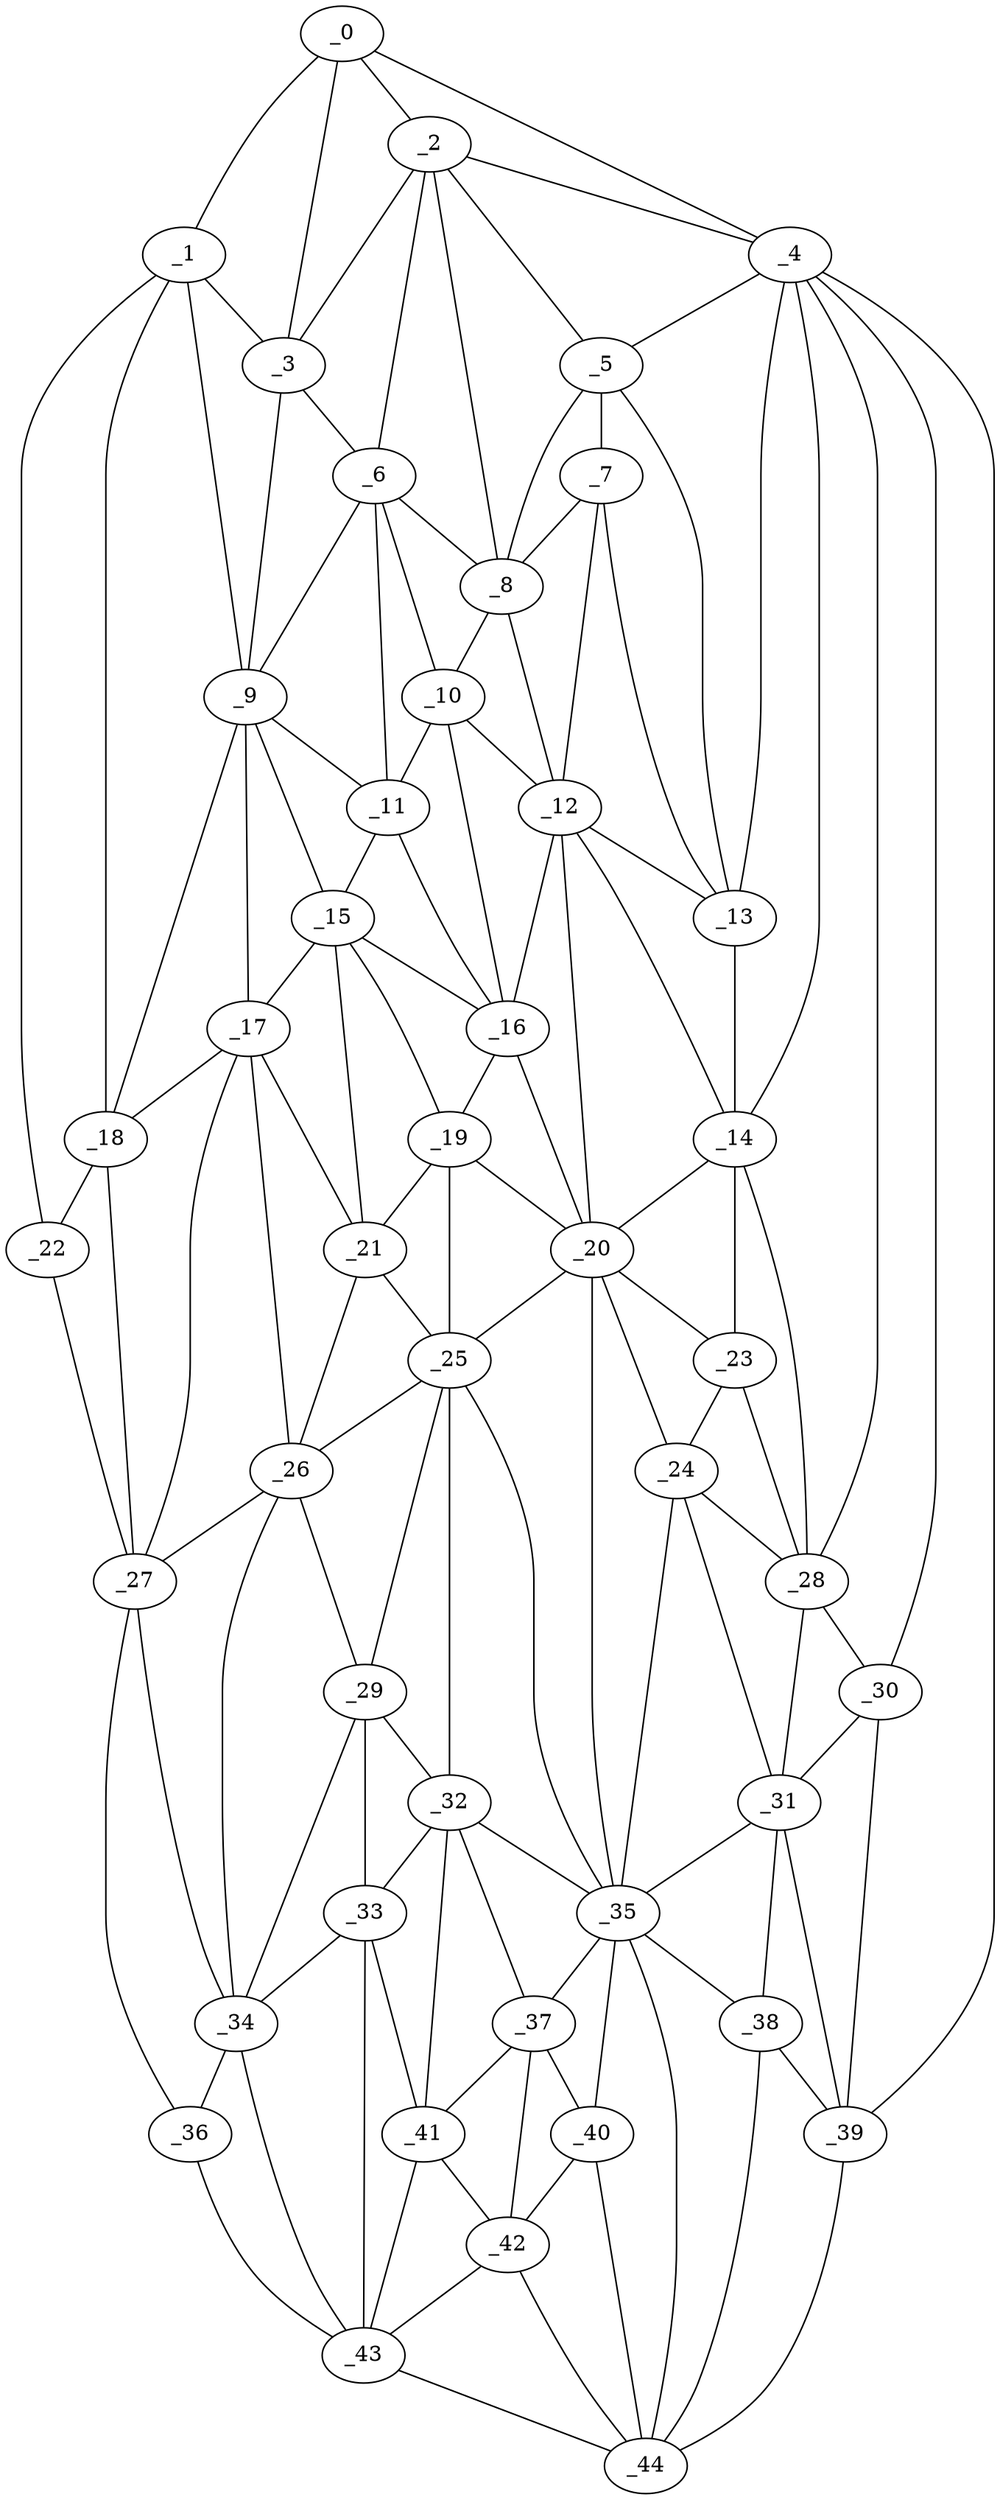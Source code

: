graph "obj29__315.gxl" {
	_0	 [x=23,
		y=20];
	_1	 [x=26,
		y=106];
	_0 -- _1	 [valence=1];
	_2	 [x=27,
		y=32];
	_0 -- _2	 [valence=2];
	_3	 [x=28,
		y=89];
	_0 -- _3	 [valence=2];
	_4	 [x=35,
		y=16];
	_0 -- _4	 [valence=1];
	_1 -- _3	 [valence=2];
	_9	 [x=58,
		y=86];
	_1 -- _9	 [valence=2];
	_18	 [x=74,
		y=101];
	_1 -- _18	 [valence=2];
	_22	 [x=79,
		y=108];
	_1 -- _22	 [valence=1];
	_2 -- _3	 [valence=1];
	_2 -- _4	 [valence=2];
	_5	 [x=36,
		y=32];
	_2 -- _5	 [valence=1];
	_6	 [x=50,
		y=74];
	_2 -- _6	 [valence=2];
	_8	 [x=54,
		y=53];
	_2 -- _8	 [valence=2];
	_3 -- _6	 [valence=2];
	_3 -- _9	 [valence=2];
	_4 -- _5	 [valence=1];
	_13	 [x=62,
		y=33];
	_4 -- _13	 [valence=2];
	_14	 [x=68,
		y=32];
	_4 -- _14	 [valence=2];
	_28	 [x=92,
		y=30];
	_4 -- _28	 [valence=2];
	_30	 [x=98,
		y=29];
	_4 -- _30	 [valence=1];
	_39	 [x=115,
		y=32];
	_4 -- _39	 [valence=1];
	_7	 [x=53,
		y=40];
	_5 -- _7	 [valence=1];
	_5 -- _8	 [valence=2];
	_5 -- _13	 [valence=2];
	_6 -- _8	 [valence=2];
	_6 -- _9	 [valence=2];
	_10	 [x=59,
		y=70];
	_6 -- _10	 [valence=2];
	_11	 [x=59,
		y=78];
	_6 -- _11	 [valence=2];
	_7 -- _8	 [valence=1];
	_12	 [x=61,
		y=46];
	_7 -- _12	 [valence=2];
	_7 -- _13	 [valence=2];
	_8 -- _10	 [valence=1];
	_8 -- _12	 [valence=2];
	_9 -- _11	 [valence=2];
	_15	 [x=68,
		y=85];
	_9 -- _15	 [valence=1];
	_17	 [x=73,
		y=97];
	_9 -- _17	 [valence=2];
	_9 -- _18	 [valence=2];
	_10 -- _11	 [valence=2];
	_10 -- _12	 [valence=2];
	_16	 [x=70,
		y=74];
	_10 -- _16	 [valence=2];
	_11 -- _15	 [valence=2];
	_11 -- _16	 [valence=1];
	_12 -- _13	 [valence=2];
	_12 -- _14	 [valence=2];
	_12 -- _16	 [valence=2];
	_20	 [x=79,
		y=45];
	_12 -- _20	 [valence=1];
	_13 -- _14	 [valence=1];
	_14 -- _20	 [valence=2];
	_23	 [x=81,
		y=35];
	_14 -- _23	 [valence=2];
	_14 -- _28	 [valence=1];
	_15 -- _16	 [valence=1];
	_15 -- _17	 [valence=2];
	_19	 [x=76,
		y=75];
	_15 -- _19	 [valence=2];
	_21	 [x=79,
		y=85];
	_15 -- _21	 [valence=2];
	_16 -- _19	 [valence=2];
	_16 -- _20	 [valence=2];
	_17 -- _18	 [valence=2];
	_17 -- _21	 [valence=2];
	_26	 [x=87,
		y=85];
	_17 -- _26	 [valence=2];
	_27	 [x=89,
		y=106];
	_17 -- _27	 [valence=2];
	_18 -- _22	 [valence=2];
	_18 -- _27	 [valence=1];
	_19 -- _20	 [valence=1];
	_19 -- _21	 [valence=2];
	_25	 [x=87,
		y=72];
	_19 -- _25	 [valence=2];
	_20 -- _23	 [valence=2];
	_24	 [x=85,
		y=40];
	_20 -- _24	 [valence=2];
	_20 -- _25	 [valence=2];
	_35	 [x=106,
		y=50];
	_20 -- _35	 [valence=2];
	_21 -- _25	 [valence=1];
	_21 -- _26	 [valence=2];
	_22 -- _27	 [valence=1];
	_23 -- _24	 [valence=2];
	_23 -- _28	 [valence=2];
	_24 -- _28	 [valence=2];
	_31	 [x=103,
		y=37];
	_24 -- _31	 [valence=2];
	_24 -- _35	 [valence=1];
	_25 -- _26	 [valence=2];
	_29	 [x=97,
		y=81];
	_25 -- _29	 [valence=2];
	_32	 [x=103,
		y=69];
	_25 -- _32	 [valence=2];
	_25 -- _35	 [valence=2];
	_26 -- _27	 [valence=2];
	_26 -- _29	 [valence=1];
	_34	 [x=103,
		y=94];
	_26 -- _34	 [valence=1];
	_27 -- _34	 [valence=2];
	_36	 [x=110,
		y=101];
	_27 -- _36	 [valence=1];
	_28 -- _30	 [valence=1];
	_28 -- _31	 [valence=2];
	_29 -- _32	 [valence=2];
	_33	 [x=103,
		y=80];
	_29 -- _33	 [valence=1];
	_29 -- _34	 [valence=1];
	_30 -- _31	 [valence=2];
	_30 -- _39	 [valence=2];
	_31 -- _35	 [valence=2];
	_38	 [x=114,
		y=36];
	_31 -- _38	 [valence=1];
	_31 -- _39	 [valence=1];
	_32 -- _33	 [valence=2];
	_32 -- _35	 [valence=2];
	_37	 [x=112,
		y=65];
	_32 -- _37	 [valence=1];
	_41	 [x=115,
		y=76];
	_32 -- _41	 [valence=1];
	_33 -- _34	 [valence=2];
	_33 -- _41	 [valence=1];
	_43	 [x=121,
		y=82];
	_33 -- _43	 [valence=1];
	_34 -- _36	 [valence=2];
	_34 -- _43	 [valence=2];
	_35 -- _37	 [valence=2];
	_35 -- _38	 [valence=2];
	_40	 [x=115,
		y=59];
	_35 -- _40	 [valence=2];
	_44	 [x=124,
		y=40];
	_35 -- _44	 [valence=2];
	_36 -- _43	 [valence=1];
	_37 -- _40	 [valence=1];
	_37 -- _41	 [valence=1];
	_42	 [x=117,
		y=66];
	_37 -- _42	 [valence=2];
	_38 -- _39	 [valence=2];
	_38 -- _44	 [valence=1];
	_39 -- _44	 [valence=1];
	_40 -- _42	 [valence=1];
	_40 -- _44	 [valence=2];
	_41 -- _42	 [valence=2];
	_41 -- _43	 [valence=2];
	_42 -- _43	 [valence=2];
	_42 -- _44	 [valence=2];
	_43 -- _44	 [valence=1];
}
